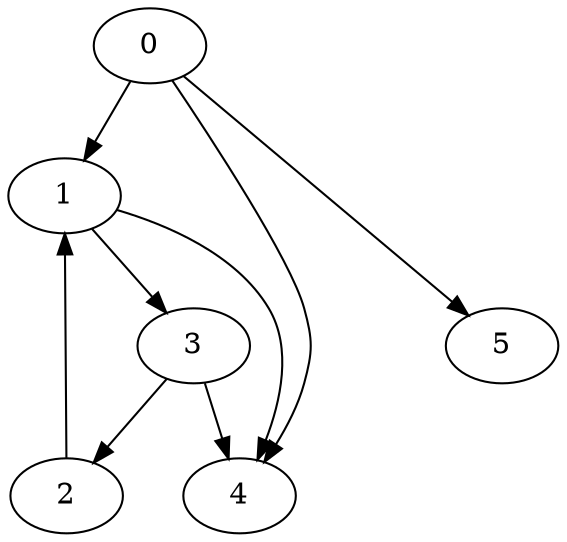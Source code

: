 strict digraph {


	"1" [  weight=0 ];

	"1" -> "4" [  weight=0 ];

	"1" -> "3" [  weight=0 ];

	"2" [  weight=0 ];

	"2" -> "1" [  weight=0 ];

	"3" [  weight=0 ];

	"3" -> "2" [  weight=0 ];

	"3" -> "4" [  weight=0 ];

	"4" [  weight=0 ];

	"5" [  weight=0 ];

	"0" [  weight=0 ];

	"0" -> "4" [  weight=0 ];

	"0" -> "5" [  weight=0 ];

	"0" -> "1" [  weight=0 ];

}
